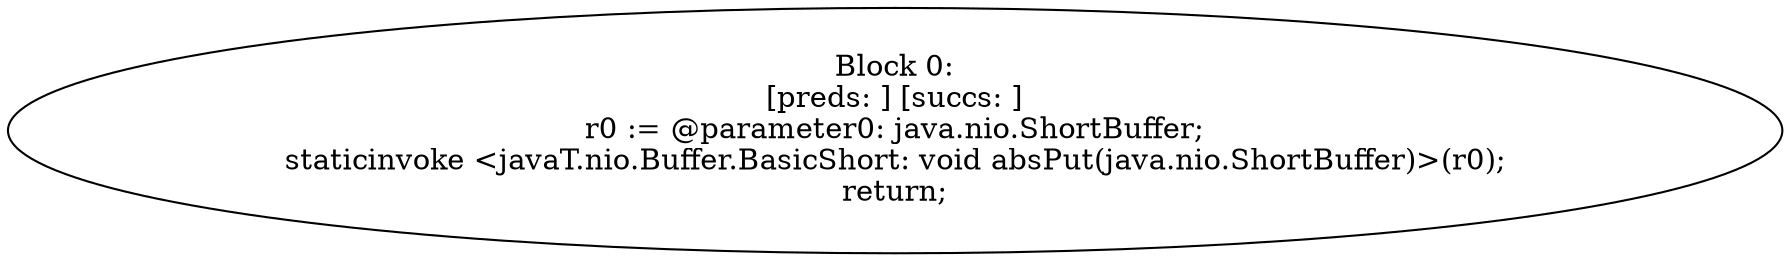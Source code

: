 digraph "unitGraph" {
    "Block 0:
[preds: ] [succs: ]
r0 := @parameter0: java.nio.ShortBuffer;
staticinvoke <javaT.nio.Buffer.BasicShort: void absPut(java.nio.ShortBuffer)>(r0);
return;
"
}
